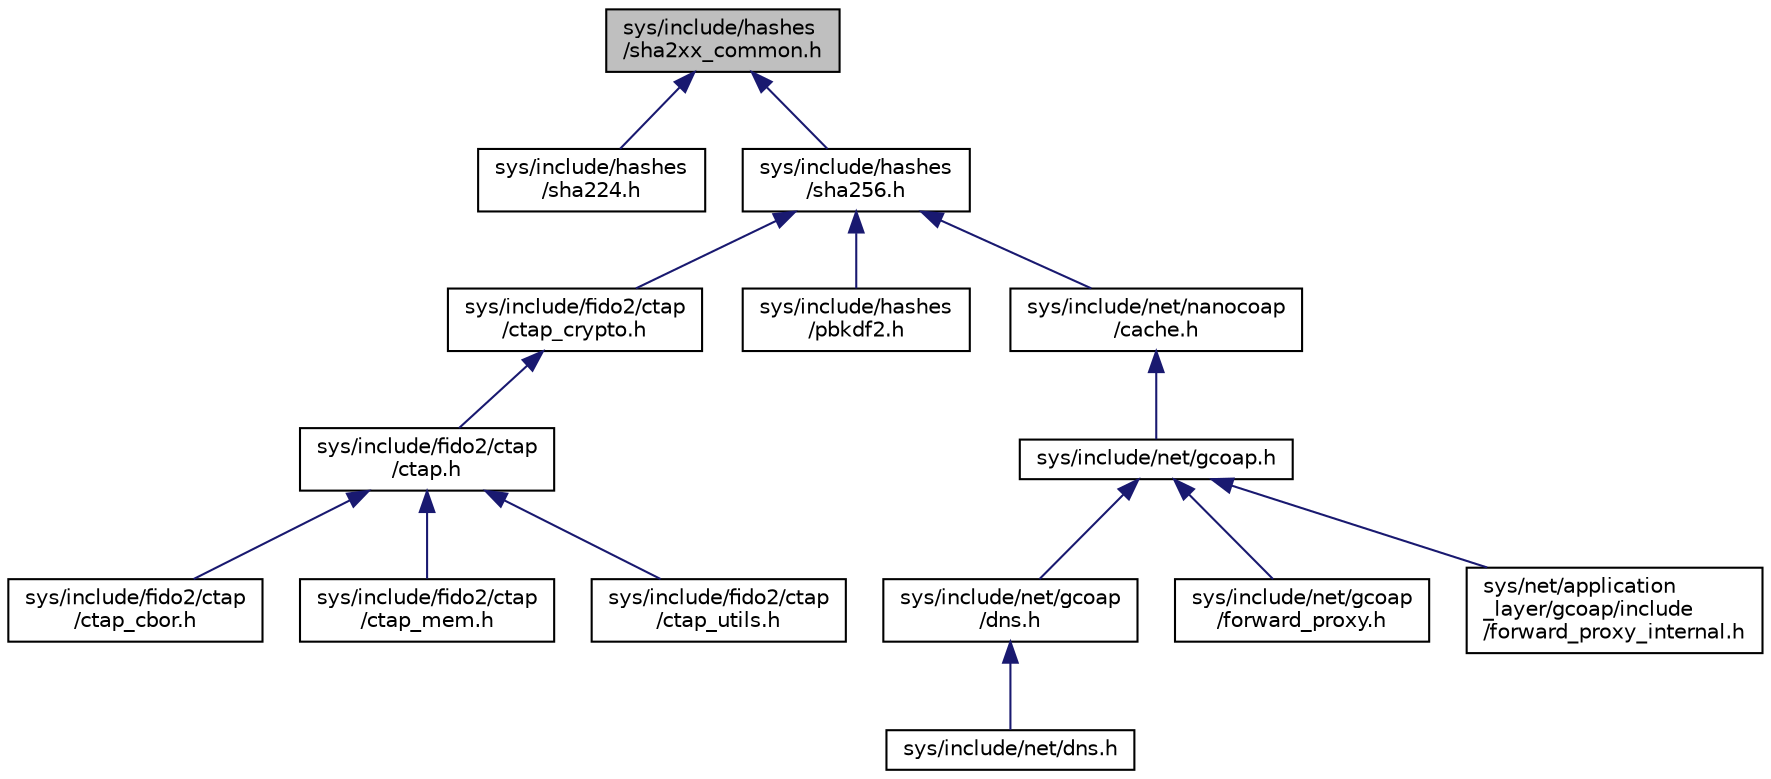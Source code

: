 digraph "sys/include/hashes/sha2xx_common.h"
{
 // LATEX_PDF_SIZE
  edge [fontname="Helvetica",fontsize="10",labelfontname="Helvetica",labelfontsize="10"];
  node [fontname="Helvetica",fontsize="10",shape=record];
  Node1 [label="sys/include/hashes\l/sha2xx_common.h",height=0.2,width=0.4,color="black", fillcolor="grey75", style="filled", fontcolor="black",tooltip="Common definitions for the SHA-224/256 hash functions."];
  Node1 -> Node2 [dir="back",color="midnightblue",fontsize="10",style="solid",fontname="Helvetica"];
  Node2 [label="sys/include/hashes\l/sha224.h",height=0.2,width=0.4,color="black", fillcolor="white", style="filled",URL="$sha224_8h.html",tooltip="Header definitions for the SHA224 hash function."];
  Node1 -> Node3 [dir="back",color="midnightblue",fontsize="10",style="solid",fontname="Helvetica"];
  Node3 [label="sys/include/hashes\l/sha256.h",height=0.2,width=0.4,color="black", fillcolor="white", style="filled",URL="$sha256_8h.html",tooltip="Header definitions for the SHA256 hash function."];
  Node3 -> Node4 [dir="back",color="midnightblue",fontsize="10",style="solid",fontname="Helvetica"];
  Node4 [label="sys/include/fido2/ctap\l/ctap_crypto.h",height=0.2,width=0.4,color="black", fillcolor="white", style="filled",URL="$ctap__crypto_8h.html",tooltip="FIDO2 CTAP crypto helper defines, structures and function declarations."];
  Node4 -> Node5 [dir="back",color="midnightblue",fontsize="10",style="solid",fontname="Helvetica"];
  Node5 [label="sys/include/fido2/ctap\l/ctap.h",height=0.2,width=0.4,color="black", fillcolor="white", style="filled",URL="$ctap_2ctap_8h.html",tooltip="Internal FIDO2 CTAP defines, structures and function declarations."];
  Node5 -> Node6 [dir="back",color="midnightblue",fontsize="10",style="solid",fontname="Helvetica"];
  Node6 [label="sys/include/fido2/ctap\l/ctap_cbor.h",height=0.2,width=0.4,color="black", fillcolor="white", style="filled",URL="$ctap__cbor_8h.html",tooltip="CTAP CBOR helper function declarations."];
  Node5 -> Node7 [dir="back",color="midnightblue",fontsize="10",style="solid",fontname="Helvetica"];
  Node7 [label="sys/include/fido2/ctap\l/ctap_mem.h",height=0.2,width=0.4,color="black", fillcolor="white", style="filled",URL="$ctap__mem_8h.html",tooltip="Definitions for CTAP flash memory helper functions."];
  Node5 -> Node8 [dir="back",color="midnightblue",fontsize="10",style="solid",fontname="Helvetica"];
  Node8 [label="sys/include/fido2/ctap\l/ctap_utils.h",height=0.2,width=0.4,color="black", fillcolor="white", style="filled",URL="$ctap__utils_8h.html",tooltip="Definition for CTAP utility functions."];
  Node3 -> Node9 [dir="back",color="midnightblue",fontsize="10",style="solid",fontname="Helvetica"];
  Node9 [label="sys/include/hashes\l/pbkdf2.h",height=0.2,width=0.4,color="black", fillcolor="white", style="filled",URL="$pbkdf2_8h.html",tooltip="PBKDF2 key derivation implementation."];
  Node3 -> Node10 [dir="back",color="midnightblue",fontsize="10",style="solid",fontname="Helvetica"];
  Node10 [label="sys/include/net/nanocoap\l/cache.h",height=0.2,width=0.4,color="black", fillcolor="white", style="filled",URL="$nanocoap_2cache_8h.html",tooltip="nanocoap-cache API"];
  Node10 -> Node11 [dir="back",color="midnightblue",fontsize="10",style="solid",fontname="Helvetica"];
  Node11 [label="sys/include/net/gcoap.h",height=0.2,width=0.4,color="black", fillcolor="white", style="filled",URL="$gcoap_8h.html",tooltip="gcoap definition"];
  Node11 -> Node12 [dir="back",color="midnightblue",fontsize="10",style="solid",fontname="Helvetica"];
  Node12 [label="sys/include/net/gcoap\l/dns.h",height=0.2,width=0.4,color="black", fillcolor="white", style="filled",URL="$gcoap_2dns_8h.html",tooltip="gcoap_dns definitions"];
  Node12 -> Node13 [dir="back",color="midnightblue",fontsize="10",style="solid",fontname="Helvetica"];
  Node13 [label="sys/include/net/dns.h",height=0.2,width=0.4,color="black", fillcolor="white", style="filled",URL="$dns_8h.html",tooltip="Generic DNS values."];
  Node11 -> Node14 [dir="back",color="midnightblue",fontsize="10",style="solid",fontname="Helvetica"];
  Node14 [label="sys/include/net/gcoap\l/forward_proxy.h",height=0.2,width=0.4,color="black", fillcolor="white", style="filled",URL="$forward__proxy_8h.html",tooltip="Definitions for the GCoAP forward proxy."];
  Node11 -> Node15 [dir="back",color="midnightblue",fontsize="10",style="solid",fontname="Helvetica"];
  Node15 [label="sys/net/application\l_layer/gcoap/include\l/forward_proxy_internal.h",height=0.2,width=0.4,color="black", fillcolor="white", style="filled",URL="$forward__proxy__internal_8h.html",tooltip="Definitions for the GCoAP forward proxy internal communication."];
}
